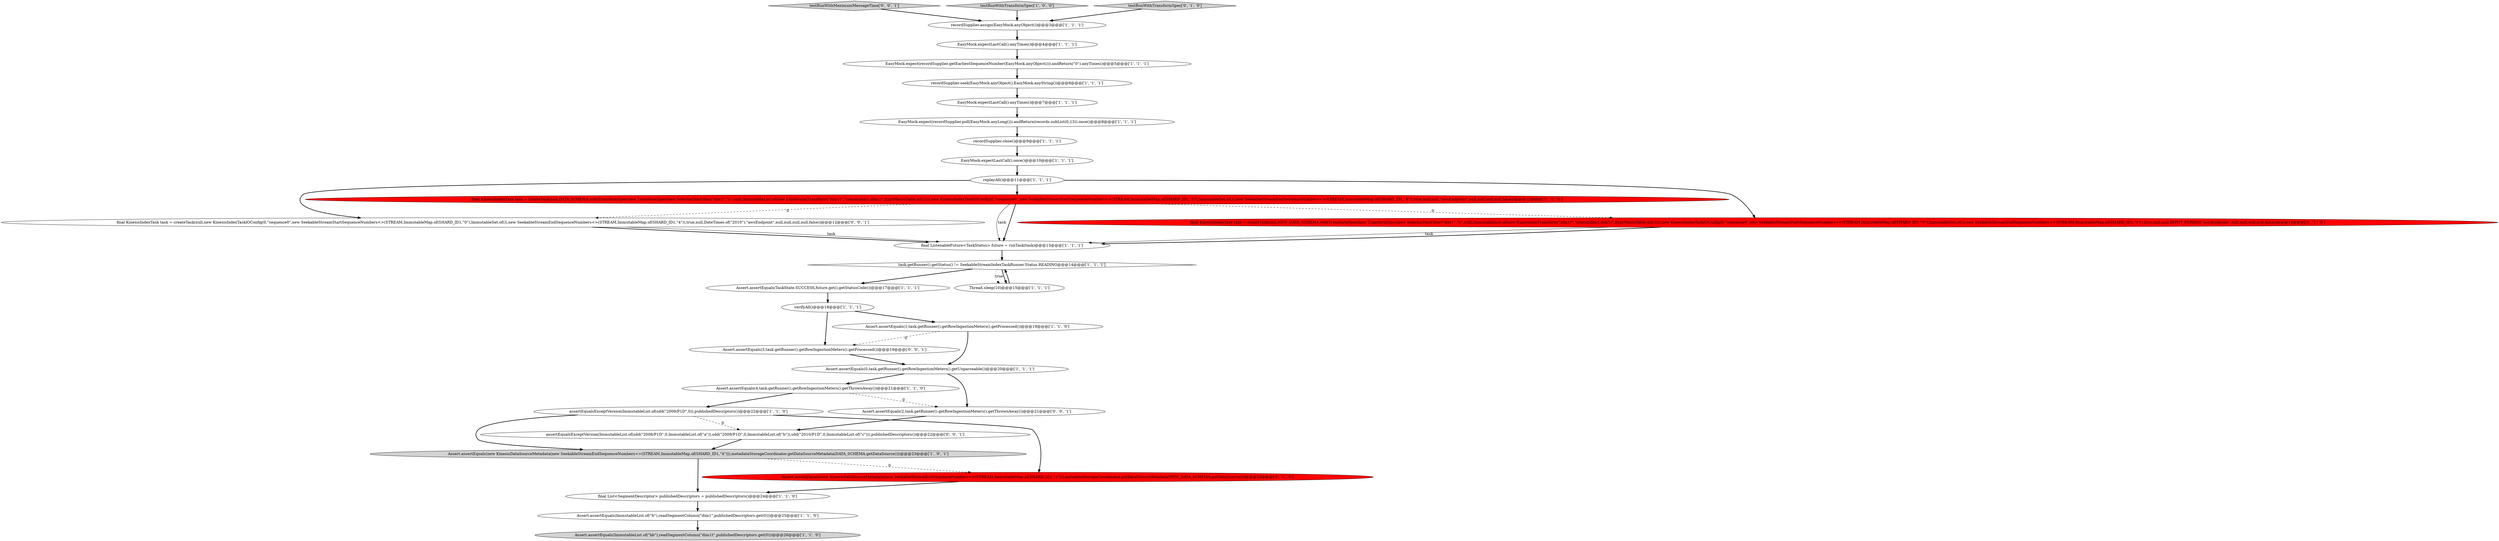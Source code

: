 digraph {
27 [style = filled, label = "final KinesisIndexTask task = createTask(null,new KinesisIndexTaskIOConfig(0,\"sequence0\",new SeekableStreamStartSequenceNumbers<>(STREAM,ImmutableMap.of(SHARD_ID1,\"0\"),ImmutableSet.of()),new SeekableStreamEndSequenceNumbers<>(STREAM,ImmutableMap.of(SHARD_ID1,\"4\")),true,null,DateTimes.of(\"2010\"),\"awsEndpoint\",null,null,null,null,false))@@@12@@@['0', '0', '1']", fillcolor = white, shape = ellipse image = "AAA0AAABBB3BBB"];
18 [style = filled, label = "final ListenableFuture<TaskStatus> future = runTask(task)@@@13@@@['1', '1', '1']", fillcolor = white, shape = ellipse image = "AAA0AAABBB1BBB"];
7 [style = filled, label = "Assert.assertEquals(ImmutableList.of(\"bb\"),readSegmentColumn(\"dim1t\",publishedDescriptors.get(0)))@@@26@@@['1', '1', '0']", fillcolor = lightgray, shape = ellipse image = "AAA0AAABBB1BBB"];
22 [style = filled, label = "Assert.assertEquals(TaskState.SUCCESS,future.get().getStatusCode())@@@17@@@['1', '1', '1']", fillcolor = white, shape = ellipse image = "AAA0AAABBB1BBB"];
17 [style = filled, label = "EasyMock.expectLastCall().anyTimes()@@@4@@@['1', '1', '1']", fillcolor = white, shape = ellipse image = "AAA0AAABBB1BBB"];
4 [style = filled, label = "recordSupplier.assign(EasyMock.anyObject())@@@3@@@['1', '1', '1']", fillcolor = white, shape = ellipse image = "AAA0AAABBB1BBB"];
29 [style = filled, label = "testRunWithMaximumMessageTime['0', '0', '1']", fillcolor = lightgray, shape = diamond image = "AAA0AAABBB3BBB"];
1 [style = filled, label = "final List<SegmentDescriptor> publishedDescriptors = publishedDescriptors()@@@24@@@['1', '1', '0']", fillcolor = white, shape = ellipse image = "AAA0AAABBB1BBB"];
21 [style = filled, label = "assertEqualsExceptVersion(ImmutableList.of(sdd(\"2009/P1D\",0)),publishedDescriptors())@@@22@@@['1', '1', '0']", fillcolor = white, shape = ellipse image = "AAA0AAABBB1BBB"];
0 [style = filled, label = "Assert.assertEquals(4,task.getRunner().getRowIngestionMeters().getThrownAway())@@@21@@@['1', '1', '0']", fillcolor = white, shape = ellipse image = "AAA0AAABBB1BBB"];
6 [style = filled, label = "testRunWithTransformSpec['1', '0', '0']", fillcolor = lightgray, shape = diamond image = "AAA0AAABBB1BBB"];
15 [style = filled, label = "verifyAll()@@@18@@@['1', '1', '1']", fillcolor = white, shape = ellipse image = "AAA0AAABBB1BBB"];
14 [style = filled, label = "final KinesisIndexTask task = createTask(null,DATA_SCHEMA.withTransformSpec(new TransformSpec(new SelectorDimFilter(\"dim1\",\"b\",null),ImmutableList.of(new ExpressionTransform(\"dim1t\",\"concat(dim1,dim1)\",ExprMacroTable.nil())))),new KinesisIndexTaskIOConfig(0,\"sequence0\",new SeekableStreamStartSequenceNumbers<>(STREAM,ImmutableMap.of(SHARD_ID1,\"0\"),ImmutableSet.of()),new SeekableStreamEndSequenceNumbers<>(STREAM,ImmutableMap.of(SHARD_ID1,\"4\")),true,null,null,\"awsEndpoint\",null,null,null,null,false))@@@12@@@['1', '0', '0']", fillcolor = red, shape = ellipse image = "AAA1AAABBB1BBB"];
5 [style = filled, label = "EasyMock.expectLastCall().once()@@@10@@@['1', '1', '1']", fillcolor = white, shape = ellipse image = "AAA0AAABBB1BBB"];
30 [style = filled, label = "Assert.assertEquals(2,task.getRunner().getRowIngestionMeters().getThrownAway())@@@21@@@['0', '0', '1']", fillcolor = white, shape = ellipse image = "AAA0AAABBB3BBB"];
23 [style = filled, label = "Assert.assertEquals(new KinesisDataSourceMetadata(new SeekableStreamEndSequenceNumbers<>(STREAM,ImmutableMap.of(SHARD_ID1,\"4\"))),metadataStorageCoordinator.getDataSourceMetadata(DATA_SCHEMA.getDataSource()))@@@23@@@['1', '0', '1']", fillcolor = lightgray, shape = ellipse image = "AAA0AAABBB1BBB"];
16 [style = filled, label = "Assert.assertEquals(ImmutableList.of(\"b\"),readSegmentColumn(\"dim1\",publishedDescriptors.get(0)))@@@25@@@['1', '1', '0']", fillcolor = white, shape = ellipse image = "AAA0AAABBB1BBB"];
24 [style = filled, label = "final KinesisIndexTask task = createTask(null,NEW_DATA_SCHEMA.withTransformSpec(new TransformSpec(new SelectorDimFilter(\"dim1\",\"b\",null),ImmutableList.of(new ExpressionTransform(\"dim1t\",\"concat(dim1,dim1)\",ExprMacroTable.nil())))),new KinesisIndexTaskIOConfig(0,\"sequence0\",new SeekableStreamStartSequenceNumbers<>(STREAM,ImmutableMap.of(SHARD_ID1,\"0\"),ImmutableSet.of()),new SeekableStreamEndSequenceNumbers<>(STREAM,ImmutableMap.of(SHARD_ID1,\"4\")),true,null,null,INPUT_FORMAT,\"awsEndpoint\",null,null,null,null,false))@@@12@@@['0', '1', '0']", fillcolor = red, shape = ellipse image = "AAA1AAABBB2BBB"];
25 [style = filled, label = "Assert.assertEquals(new KinesisDataSourceMetadata(new SeekableStreamEndSequenceNumbers<>(STREAM,ImmutableMap.of(SHARD_ID1,\"4\"))),metadataStorageCoordinator.getDataSourceMetadata(NEW_DATA_SCHEMA.getDataSource()))@@@23@@@['0', '1', '0']", fillcolor = red, shape = ellipse image = "AAA1AAABBB2BBB"];
3 [style = filled, label = "task.getRunner().getStatus() != SeekableStreamIndexTaskRunner.Status.READING@@@14@@@['1', '1', '1']", fillcolor = white, shape = diamond image = "AAA0AAABBB1BBB"];
11 [style = filled, label = "Thread.sleep(10)@@@15@@@['1', '1', '1']", fillcolor = white, shape = ellipse image = "AAA0AAABBB1BBB"];
2 [style = filled, label = "EasyMock.expect(recordSupplier.getEarliestSequenceNumber(EasyMock.anyObject())).andReturn(\"0\").anyTimes()@@@5@@@['1', '1', '1']", fillcolor = white, shape = ellipse image = "AAA0AAABBB1BBB"];
31 [style = filled, label = "Assert.assertEquals(3,task.getRunner().getRowIngestionMeters().getProcessed())@@@19@@@['0', '0', '1']", fillcolor = white, shape = ellipse image = "AAA0AAABBB3BBB"];
20 [style = filled, label = "Assert.assertEquals(0,task.getRunner().getRowIngestionMeters().getUnparseable())@@@20@@@['1', '1', '1']", fillcolor = white, shape = ellipse image = "AAA0AAABBB1BBB"];
10 [style = filled, label = "recordSupplier.close()@@@9@@@['1', '1', '1']", fillcolor = white, shape = ellipse image = "AAA0AAABBB1BBB"];
13 [style = filled, label = "EasyMock.expectLastCall().anyTimes()@@@7@@@['1', '1', '1']", fillcolor = white, shape = ellipse image = "AAA0AAABBB1BBB"];
26 [style = filled, label = "testRunWithTransformSpec['0', '1', '0']", fillcolor = lightgray, shape = diamond image = "AAA0AAABBB2BBB"];
12 [style = filled, label = "Assert.assertEquals(1,task.getRunner().getRowIngestionMeters().getProcessed())@@@19@@@['1', '1', '0']", fillcolor = white, shape = ellipse image = "AAA0AAABBB1BBB"];
19 [style = filled, label = "replayAll()@@@11@@@['1', '1', '1']", fillcolor = white, shape = ellipse image = "AAA0AAABBB1BBB"];
8 [style = filled, label = "recordSupplier.seek(EasyMock.anyObject(),EasyMock.anyString())@@@6@@@['1', '1', '1']", fillcolor = white, shape = ellipse image = "AAA0AAABBB1BBB"];
28 [style = filled, label = "assertEqualsExceptVersion(ImmutableList.of(sdd(\"2008/P1D\",0,ImmutableList.of(\"a\")),sdd(\"2009/P1D\",0,ImmutableList.of(\"b\")),sdd(\"2010/P1D\",0,ImmutableList.of(\"c\"))),publishedDescriptors())@@@22@@@['0', '0', '1']", fillcolor = white, shape = ellipse image = "AAA0AAABBB3BBB"];
9 [style = filled, label = "EasyMock.expect(recordSupplier.poll(EasyMock.anyLong())).andReturn(records.subList(0,13)).once()@@@8@@@['1', '1', '1']", fillcolor = white, shape = ellipse image = "AAA0AAABBB1BBB"];
3->11 [style = dotted, label="true"];
14->24 [style = dashed, label="0"];
27->18 [style = bold, label=""];
18->3 [style = bold, label=""];
29->4 [style = bold, label=""];
25->1 [style = bold, label=""];
22->15 [style = bold, label=""];
4->17 [style = bold, label=""];
24->18 [style = solid, label="task"];
21->28 [style = dashed, label="0"];
23->25 [style = dashed, label="0"];
14->18 [style = solid, label="task"];
27->18 [style = solid, label="task"];
20->0 [style = bold, label=""];
16->7 [style = bold, label=""];
3->11 [style = bold, label=""];
12->20 [style = bold, label=""];
12->31 [style = dashed, label="0"];
0->21 [style = bold, label=""];
9->10 [style = bold, label=""];
21->25 [style = bold, label=""];
3->22 [style = bold, label=""];
24->18 [style = bold, label=""];
26->4 [style = bold, label=""];
14->27 [style = dashed, label="0"];
19->24 [style = bold, label=""];
5->19 [style = bold, label=""];
6->4 [style = bold, label=""];
30->28 [style = bold, label=""];
10->5 [style = bold, label=""];
19->14 [style = bold, label=""];
17->2 [style = bold, label=""];
11->3 [style = bold, label=""];
15->31 [style = bold, label=""];
1->16 [style = bold, label=""];
28->23 [style = bold, label=""];
19->27 [style = bold, label=""];
0->30 [style = dashed, label="0"];
23->1 [style = bold, label=""];
14->18 [style = bold, label=""];
15->12 [style = bold, label=""];
13->9 [style = bold, label=""];
31->20 [style = bold, label=""];
20->30 [style = bold, label=""];
8->13 [style = bold, label=""];
2->8 [style = bold, label=""];
21->23 [style = bold, label=""];
}
